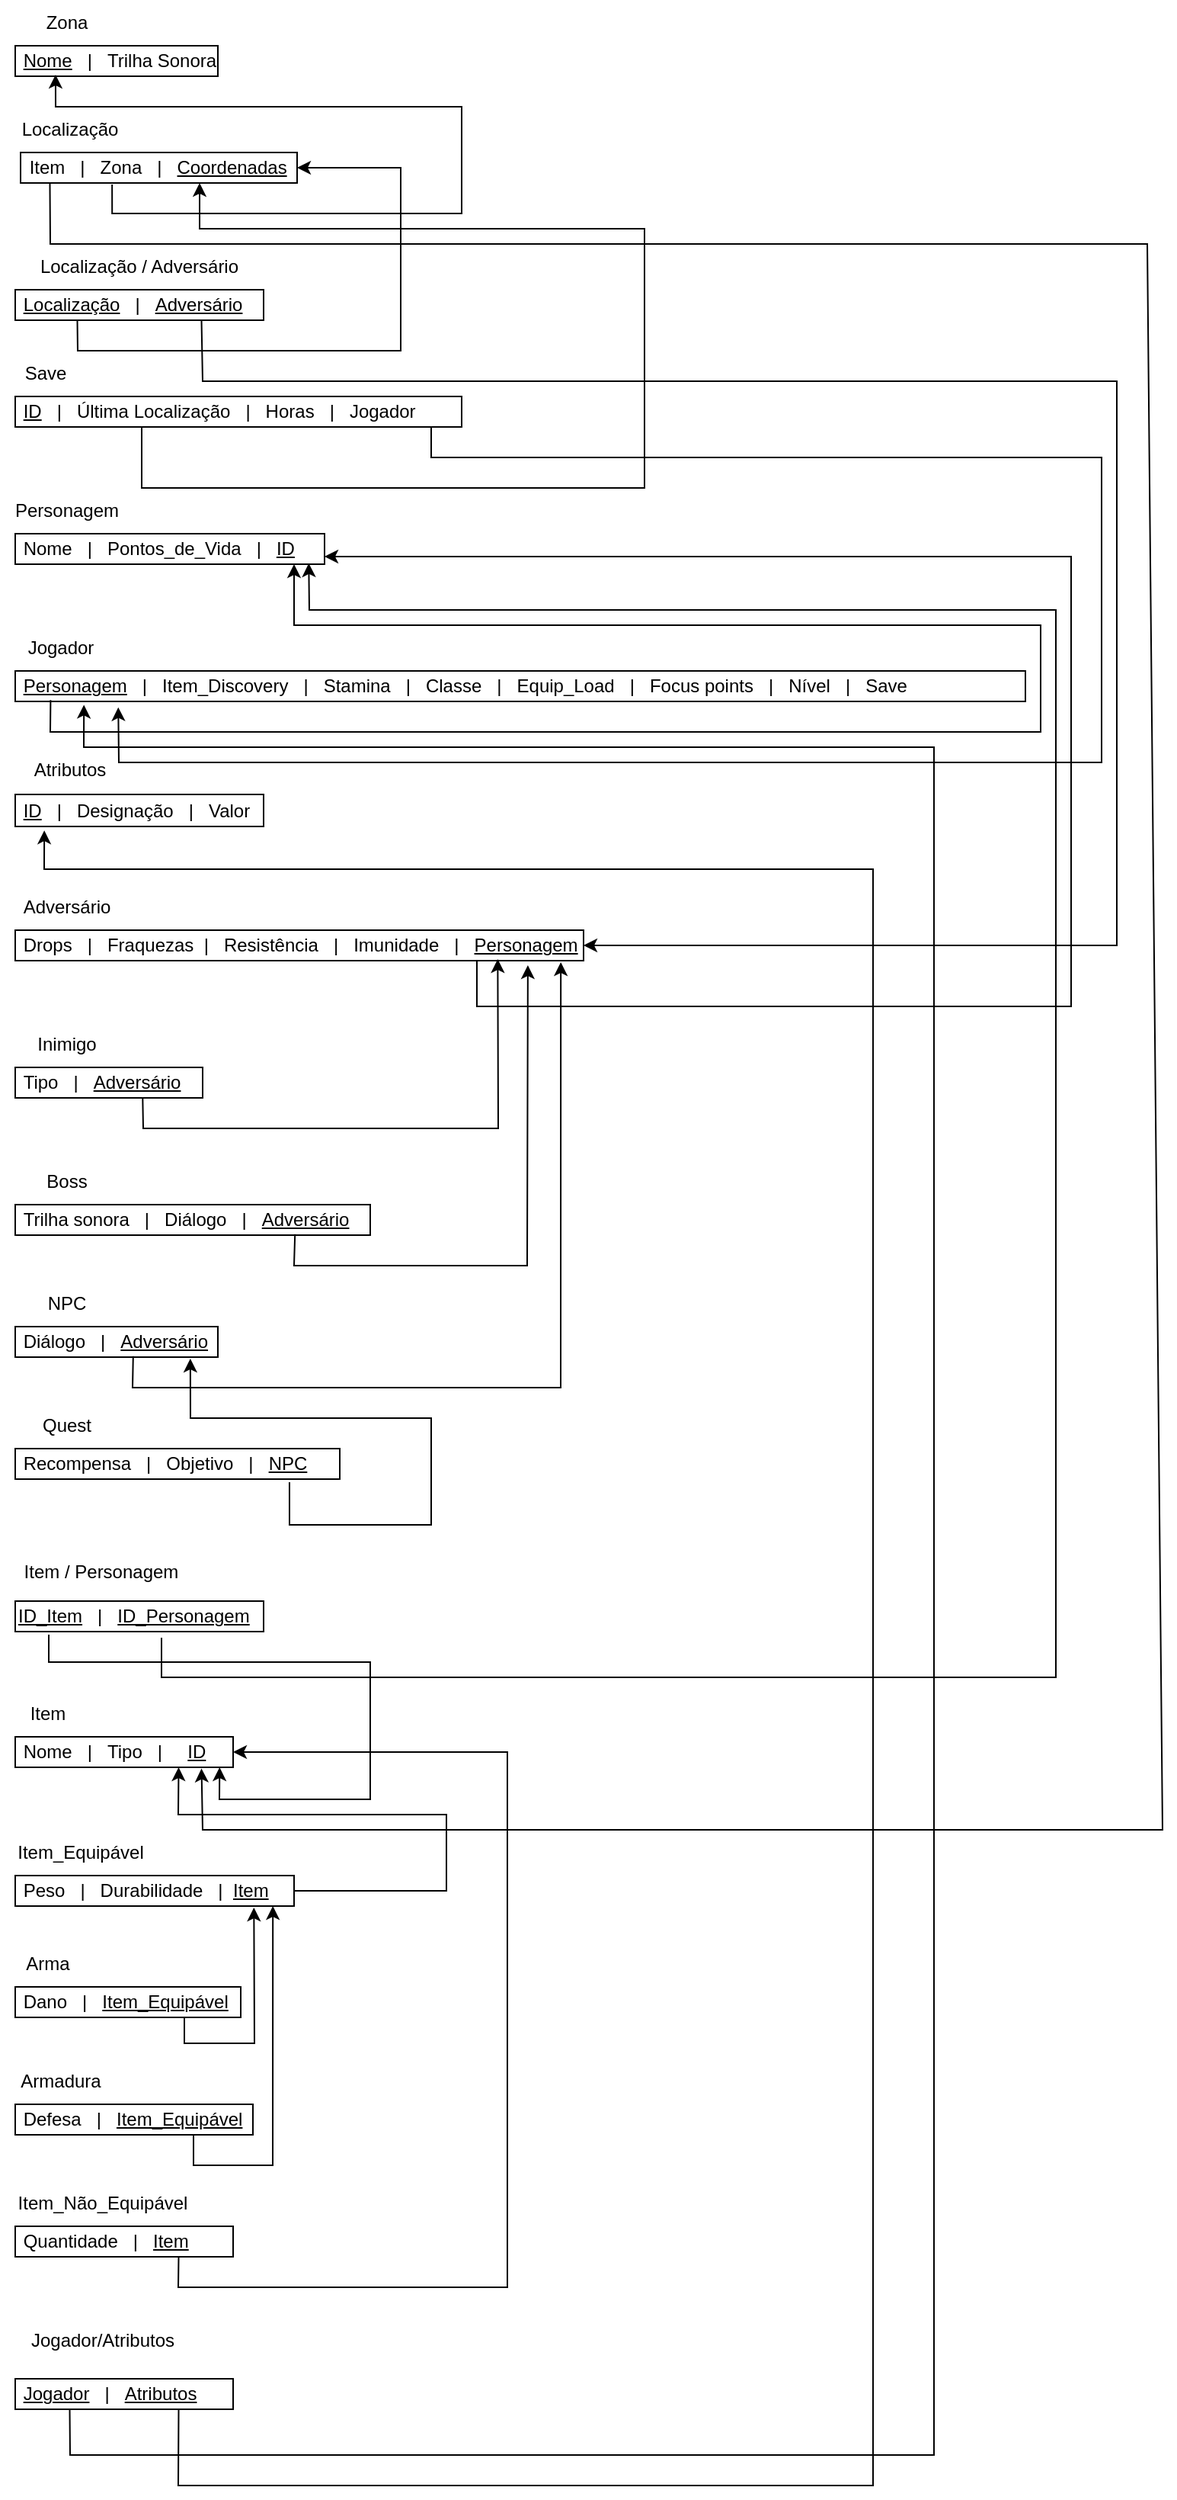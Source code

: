 <mxfile version="20.8.16" type="device"><diagram name="Página-1" id="jTwkeqCfxDg9fmiuCzxP"><mxGraphModel dx="1877" dy="1798" grid="1" gridSize="10" guides="1" tooltips="1" connect="1" arrows="1" fold="1" page="1" pageScale="1" pageWidth="827" pageHeight="1169" math="0" shadow="0"><root><mxCell id="0"/><mxCell id="1" parent="0"/><mxCell id="GS0Mjt_ixqJvRbCKe2FP-1" value="&amp;nbsp;&lt;u style=&quot;border-color: var(--border-color);&quot;&gt;ID&lt;/u&gt;&lt;span style=&quot;border-color: var(--border-color);&quot;&gt;&amp;nbsp; &amp;nbsp;|&amp;nbsp; &amp;nbsp;Última&amp;nbsp;&lt;/span&gt;Localização&amp;nbsp; &amp;nbsp;|&amp;nbsp; &amp;nbsp;Horas&amp;nbsp; &amp;nbsp;|&amp;nbsp; &amp;nbsp;Jogador&amp;nbsp;" style="rounded=0;whiteSpace=wrap;html=1;align=left;" parent="1" vertex="1"><mxGeometry x="-563" y="240" width="293" height="20" as="geometry"/></mxCell><mxCell id="GS0Mjt_ixqJvRbCKe2FP-2" value="Save" style="text;html=1;strokeColor=none;fillColor=none;align=center;verticalAlign=middle;whiteSpace=wrap;rounded=0;" parent="1" vertex="1"><mxGeometry x="-573" y="210" width="60" height="30" as="geometry"/></mxCell><mxCell id="GS0Mjt_ixqJvRbCKe2FP-3" value="&amp;nbsp;Item&amp;nbsp; &amp;nbsp;|&amp;nbsp; &amp;nbsp;Zona&amp;nbsp; &amp;nbsp;|&amp;nbsp; &amp;nbsp;&lt;u&gt;Coordenadas&lt;/u&gt;" style="rounded=0;whiteSpace=wrap;html=1;align=left;" parent="1" vertex="1"><mxGeometry x="-559.5" y="80" width="181.5" height="20" as="geometry"/></mxCell><mxCell id="GS0Mjt_ixqJvRbCKe2FP-4" value="Localização" style="text;html=1;strokeColor=none;fillColor=none;align=center;verticalAlign=middle;whiteSpace=wrap;rounded=0;" parent="1" vertex="1"><mxGeometry x="-557" y="50" width="60" height="30" as="geometry"/></mxCell><mxCell id="GS0Mjt_ixqJvRbCKe2FP-5" value="&amp;nbsp;Nome&amp;nbsp; &amp;nbsp;|&amp;nbsp; &amp;nbsp;Pontos_de_Vida&amp;nbsp; &amp;nbsp;|&amp;nbsp; &amp;nbsp;&lt;u style=&quot;border-color: var(--border-color);&quot;&gt;ID&lt;/u&gt;&lt;span style=&quot;border-color: var(--border-color);&quot;&gt;&amp;nbsp; &amp;nbsp;&lt;/span&gt;" style="rounded=0;whiteSpace=wrap;html=1;align=left;" parent="1" vertex="1"><mxGeometry x="-563" y="330" width="203" height="20" as="geometry"/></mxCell><mxCell id="GS0Mjt_ixqJvRbCKe2FP-6" value="Personagem" style="text;html=1;strokeColor=none;fillColor=none;align=center;verticalAlign=middle;whiteSpace=wrap;rounded=0;" parent="1" vertex="1"><mxGeometry x="-559" y="300" width="60" height="30" as="geometry"/></mxCell><mxCell id="GS0Mjt_ixqJvRbCKe2FP-7" value="&lt;span style=&quot;border-color: var(--border-color);&quot;&gt;&amp;nbsp;&lt;/span&gt;&lt;u style=&quot;border-color: var(--border-color);&quot;&gt;Personagem&lt;/u&gt;&lt;span style=&quot;border-color: var(--border-color);&quot;&gt;&amp;nbsp; &amp;nbsp;|&amp;nbsp; &amp;nbsp;&lt;/span&gt;Item_Discovery&amp;nbsp; &amp;nbsp;|&amp;nbsp; &amp;nbsp;Stamina&amp;nbsp; &amp;nbsp;|&amp;nbsp; &amp;nbsp;Classe&amp;nbsp; &amp;nbsp;|&amp;nbsp; &amp;nbsp;Equip_Load&amp;nbsp; &amp;nbsp;|&amp;nbsp; &amp;nbsp;Focus points&amp;nbsp; &amp;nbsp;|&amp;nbsp; &amp;nbsp;Nível&amp;nbsp; &amp;nbsp;|&amp;nbsp; &amp;nbsp;Save" style="rounded=0;whiteSpace=wrap;html=1;align=left;" parent="1" vertex="1"><mxGeometry x="-563" y="420" width="663" height="20" as="geometry"/></mxCell><mxCell id="GS0Mjt_ixqJvRbCKe2FP-8" value="Jogador" style="text;html=1;strokeColor=none;fillColor=none;align=center;verticalAlign=middle;whiteSpace=wrap;rounded=0;" parent="1" vertex="1"><mxGeometry x="-563" y="390" width="60" height="30" as="geometry"/></mxCell><mxCell id="GS0Mjt_ixqJvRbCKe2FP-9" value="&amp;nbsp;Drops&amp;nbsp; &amp;nbsp;|&amp;nbsp; &amp;nbsp;Fraquezas&amp;nbsp; |&amp;nbsp; &amp;nbsp;Resistência&amp;nbsp; &amp;nbsp;|&amp;nbsp; &amp;nbsp;Imunidade&amp;nbsp; &amp;nbsp;|&amp;nbsp; &amp;nbsp;&lt;u&gt;Personagem&lt;/u&gt;" style="rounded=0;whiteSpace=wrap;html=1;align=left;" parent="1" vertex="1"><mxGeometry x="-563" y="590" width="373" height="20" as="geometry"/></mxCell><mxCell id="GS0Mjt_ixqJvRbCKe2FP-10" value="Adversário" style="text;html=1;strokeColor=none;fillColor=none;align=center;verticalAlign=middle;whiteSpace=wrap;rounded=0;" parent="1" vertex="1"><mxGeometry x="-559.5" y="560" width="60" height="30" as="geometry"/></mxCell><mxCell id="GS0Mjt_ixqJvRbCKe2FP-12" value="&amp;nbsp;Recompensa&amp;nbsp; &amp;nbsp;|&amp;nbsp; &amp;nbsp;Objetivo&amp;nbsp; &amp;nbsp;|&amp;nbsp; &amp;nbsp;&lt;u&gt;NPC&lt;/u&gt;" style="rounded=0;whiteSpace=wrap;html=1;align=left;" parent="1" vertex="1"><mxGeometry x="-563" y="930" width="213" height="20" as="geometry"/></mxCell><mxCell id="GS0Mjt_ixqJvRbCKe2FP-13" value="Quest" style="text;html=1;strokeColor=none;fillColor=none;align=center;verticalAlign=middle;whiteSpace=wrap;rounded=0;" parent="1" vertex="1"><mxGeometry x="-559" y="900" width="60" height="30" as="geometry"/></mxCell><mxCell id="GS0Mjt_ixqJvRbCKe2FP-14" value="&amp;nbsp;Tipo&amp;nbsp; &amp;nbsp;|&amp;nbsp; &amp;nbsp;&lt;u&gt;Adversário&lt;/u&gt;" style="rounded=0;whiteSpace=wrap;html=1;align=left;" parent="1" vertex="1"><mxGeometry x="-563" y="680" width="123" height="20" as="geometry"/></mxCell><mxCell id="GS0Mjt_ixqJvRbCKe2FP-15" value="Inimigo" style="text;html=1;strokeColor=none;fillColor=none;align=center;verticalAlign=middle;whiteSpace=wrap;rounded=0;" parent="1" vertex="1"><mxGeometry x="-559" y="650" width="60" height="30" as="geometry"/></mxCell><mxCell id="GS0Mjt_ixqJvRbCKe2FP-16" value="&amp;nbsp;Trilha sonora&amp;nbsp; &amp;nbsp;|&amp;nbsp; &amp;nbsp;Diálogo&amp;nbsp; &amp;nbsp;|&amp;nbsp; &amp;nbsp;&lt;u&gt;Adversário&lt;/u&gt;" style="rounded=0;whiteSpace=wrap;html=1;align=left;" parent="1" vertex="1"><mxGeometry x="-563" y="770" width="233" height="20" as="geometry"/></mxCell><mxCell id="GS0Mjt_ixqJvRbCKe2FP-17" value="Boss" style="text;html=1;strokeColor=none;fillColor=none;align=center;verticalAlign=middle;whiteSpace=wrap;rounded=0;" parent="1" vertex="1"><mxGeometry x="-559" y="740" width="60" height="30" as="geometry"/></mxCell><mxCell id="GS0Mjt_ixqJvRbCKe2FP-18" value="&amp;nbsp;Peso&amp;nbsp; &amp;nbsp;|&amp;nbsp; &amp;nbsp;Durabilidade&amp;nbsp; &amp;nbsp;|&amp;nbsp; &lt;u&gt;Item&lt;/u&gt;" style="rounded=0;whiteSpace=wrap;html=1;align=left;" parent="1" vertex="1"><mxGeometry x="-563" y="1210" width="183" height="20" as="geometry"/></mxCell><mxCell id="GS0Mjt_ixqJvRbCKe2FP-19" value="Item_Equipável" style="text;html=1;strokeColor=none;fillColor=none;align=center;verticalAlign=middle;whiteSpace=wrap;rounded=0;" parent="1" vertex="1"><mxGeometry x="-550" y="1180" width="60" height="30" as="geometry"/></mxCell><mxCell id="GS0Mjt_ixqJvRbCKe2FP-21" value="&amp;nbsp;Dano&amp;nbsp; &amp;nbsp;|&amp;nbsp; &amp;nbsp;&lt;u&gt;Item_Equipável&lt;/u&gt;" style="rounded=0;whiteSpace=wrap;html=1;align=left;" parent="1" vertex="1"><mxGeometry x="-563" y="1283" width="148" height="20" as="geometry"/></mxCell><mxCell id="GS0Mjt_ixqJvRbCKe2FP-22" value="Arma" style="text;html=1;strokeColor=none;fillColor=none;align=center;verticalAlign=middle;whiteSpace=wrap;rounded=0;" parent="1" vertex="1"><mxGeometry x="-563" y="1253" width="43" height="30" as="geometry"/></mxCell><mxCell id="GS0Mjt_ixqJvRbCKe2FP-23" value="&amp;nbsp;Defesa&amp;nbsp; &amp;nbsp;|&amp;nbsp; &amp;nbsp;&lt;u&gt;Item_Equipável&lt;/u&gt;" style="rounded=0;whiteSpace=wrap;html=1;align=left;" parent="1" vertex="1"><mxGeometry x="-563" y="1360" width="156" height="20" as="geometry"/></mxCell><mxCell id="GS0Mjt_ixqJvRbCKe2FP-24" value="Armadura" style="text;html=1;strokeColor=none;fillColor=none;align=center;verticalAlign=middle;whiteSpace=wrap;rounded=0;" parent="1" vertex="1"><mxGeometry x="-563" y="1330" width="60" height="30" as="geometry"/></mxCell><mxCell id="GS0Mjt_ixqJvRbCKe2FP-25" value="&amp;nbsp;&lt;u&gt;Nome&lt;/u&gt;&amp;nbsp; &amp;nbsp;|&amp;nbsp; &amp;nbsp;Trilha Sonora" style="rounded=0;whiteSpace=wrap;html=1;align=left;" parent="1" vertex="1"><mxGeometry x="-563" y="10" width="133" height="20" as="geometry"/></mxCell><mxCell id="GS0Mjt_ixqJvRbCKe2FP-26" value="Zona" style="text;html=1;strokeColor=none;fillColor=none;align=center;verticalAlign=middle;whiteSpace=wrap;rounded=0;" parent="1" vertex="1"><mxGeometry x="-559" y="-20" width="60" height="30" as="geometry"/></mxCell><mxCell id="GS0Mjt_ixqJvRbCKe2FP-33" value="Atributos" style="text;html=1;strokeColor=none;fillColor=none;align=center;verticalAlign=middle;whiteSpace=wrap;rounded=0;" parent="1" vertex="1"><mxGeometry x="-557" y="469" width="60" height="31" as="geometry"/></mxCell><mxCell id="GS0Mjt_ixqJvRbCKe2FP-34" value="&amp;nbsp;&lt;span style=&quot;border-color: var(--border-color);&quot;&gt;&lt;u&gt;ID&lt;/u&gt;&lt;/span&gt;&lt;span style=&quot;border-color: var(--border-color);&quot;&gt;&amp;nbsp; &amp;nbsp;|&amp;nbsp; &amp;nbsp;Designação&amp;nbsp; &amp;nbsp;|&amp;nbsp; &amp;nbsp;Valor&lt;/span&gt;" style="rounded=0;whiteSpace=wrap;html=1;align=left;" parent="1" vertex="1"><mxGeometry x="-563" y="501" width="163" height="21" as="geometry"/></mxCell><mxCell id="GS0Mjt_ixqJvRbCKe2FP-37" value="Item / Personagem" style="text;html=1;strokeColor=none;fillColor=none;align=center;verticalAlign=middle;whiteSpace=wrap;rounded=0;" parent="1" vertex="1"><mxGeometry x="-559.5" y="996" width="105" height="30" as="geometry"/></mxCell><mxCell id="GS0Mjt_ixqJvRbCKe2FP-38" value="&lt;u&gt;ID_Item&lt;/u&gt;&amp;nbsp; &amp;nbsp;|&amp;nbsp; &amp;nbsp;&lt;u&gt;ID_Personagem&lt;/u&gt;" style="rounded=0;whiteSpace=wrap;html=1;align=left;" parent="1" vertex="1"><mxGeometry x="-563" y="1030" width="163" height="20" as="geometry"/></mxCell><mxCell id="MxiihjndVmWHOQsN5EO0-11" value="&amp;nbsp;Diálogo&amp;nbsp; &amp;nbsp;|&amp;nbsp; &amp;nbsp;&lt;u&gt;Adversário&lt;/u&gt;&amp;nbsp;" style="rounded=0;whiteSpace=wrap;html=1;align=left;" parent="1" vertex="1"><mxGeometry x="-563" y="850" width="133" height="20" as="geometry"/></mxCell><mxCell id="MxiihjndVmWHOQsN5EO0-12" value="NPC" style="text;html=1;strokeColor=none;fillColor=none;align=center;verticalAlign=middle;whiteSpace=wrap;rounded=0;" parent="1" vertex="1"><mxGeometry x="-559" y="820" width="60" height="30" as="geometry"/></mxCell><mxCell id="MxiihjndVmWHOQsN5EO0-13" value="Item" style="text;html=1;strokeColor=none;fillColor=none;align=center;verticalAlign=middle;whiteSpace=wrap;rounded=0;" parent="1" vertex="1"><mxGeometry x="-563" y="1089" width="43" height="30" as="geometry"/></mxCell><mxCell id="MxiihjndVmWHOQsN5EO0-14" value="&amp;nbsp;Nome&amp;nbsp; &amp;nbsp;|&amp;nbsp; &amp;nbsp;Tipo&amp;nbsp; &amp;nbsp;|&amp;nbsp; &amp;nbsp; &amp;nbsp;&lt;u&gt;ID&lt;/u&gt;&amp;nbsp; &amp;nbsp;" style="rounded=0;whiteSpace=wrap;html=1;align=left;" parent="1" vertex="1"><mxGeometry x="-563" y="1119" width="143" height="20" as="geometry"/></mxCell><mxCell id="MxiihjndVmWHOQsN5EO0-15" value="&amp;nbsp;Quantidade&amp;nbsp; &amp;nbsp;|&amp;nbsp; &amp;nbsp;&lt;u&gt;Item&lt;/u&gt;" style="rounded=0;whiteSpace=wrap;html=1;align=left;" parent="1" vertex="1"><mxGeometry x="-563" y="1440" width="143" height="20" as="geometry"/></mxCell><mxCell id="MxiihjndVmWHOQsN5EO0-16" value="Item_Não_Equipável" style="text;html=1;strokeColor=none;fillColor=none;align=center;verticalAlign=middle;whiteSpace=wrap;rounded=0;" parent="1" vertex="1"><mxGeometry x="-563" y="1410" width="115" height="30" as="geometry"/></mxCell><mxCell id="MxiihjndVmWHOQsN5EO0-17" value="&amp;nbsp;&lt;u&gt;Localização&lt;/u&gt;&amp;nbsp; &amp;nbsp;|&amp;nbsp; &amp;nbsp;&lt;u&gt;Adversário&lt;/u&gt;" style="rounded=0;whiteSpace=wrap;html=1;align=left;" parent="1" vertex="1"><mxGeometry x="-563" y="170" width="163" height="20" as="geometry"/></mxCell><mxCell id="MxiihjndVmWHOQsN5EO0-18" value="Localização / Adversário" style="text;html=1;strokeColor=none;fillColor=none;align=center;verticalAlign=middle;whiteSpace=wrap;rounded=0;" parent="1" vertex="1"><mxGeometry x="-563" y="140" width="163" height="30" as="geometry"/></mxCell><mxCell id="MxiihjndVmWHOQsN5EO0-20" value="" style="endArrow=classic;html=1;rounded=0;entryX=0.949;entryY=0.97;entryDx=0;entryDy=0;entryPerimeter=0;exitX=0.589;exitY=1.2;exitDx=0;exitDy=0;exitPerimeter=0;" parent="1" source="GS0Mjt_ixqJvRbCKe2FP-38" target="GS0Mjt_ixqJvRbCKe2FP-5" edge="1"><mxGeometry width="50" height="50" relative="1" as="geometry"><mxPoint x="-260" y="510" as="sourcePoint"/><mxPoint x="-210" y="460" as="targetPoint"/><Array as="points"><mxPoint x="-467" y="1080"/><mxPoint x="120" y="1080"/><mxPoint x="120" y="380"/><mxPoint x="-370" y="380"/></Array></mxGeometry></mxCell><mxCell id="MxiihjndVmWHOQsN5EO0-23" value="" style="endArrow=classic;html=1;rounded=0;exitX=0.135;exitY=1.1;exitDx=0;exitDy=0;exitPerimeter=0;entryX=0.938;entryY=1;entryDx=0;entryDy=0;entryPerimeter=0;" parent="1" source="GS0Mjt_ixqJvRbCKe2FP-38" target="MxiihjndVmWHOQsN5EO0-14" edge="1"><mxGeometry width="50" height="50" relative="1" as="geometry"><mxPoint x="-260" y="1200" as="sourcePoint"/><mxPoint x="-460" y="1140" as="targetPoint"/><Array as="points"><mxPoint x="-541" y="1070"/><mxPoint x="-330" y="1070"/><mxPoint x="-330" y="1160"/><mxPoint x="-429" y="1160"/></Array></mxGeometry></mxCell><mxCell id="MxiihjndVmWHOQsN5EO0-25" value="" style="endArrow=classic;html=1;rounded=0;entryX=1;entryY=0.5;entryDx=0;entryDy=0;exitX=0.75;exitY=1;exitDx=0;exitDy=0;" parent="1" source="MxiihjndVmWHOQsN5EO0-15" target="MxiihjndVmWHOQsN5EO0-14" edge="1"><mxGeometry width="50" height="50" relative="1" as="geometry"><mxPoint x="-260" y="1200" as="sourcePoint"/><mxPoint x="-210" y="1150" as="targetPoint"/><Array as="points"><mxPoint x="-456" y="1480"/><mxPoint x="-240" y="1480"/><mxPoint x="-240" y="1129"/></Array></mxGeometry></mxCell><mxCell id="MxiihjndVmWHOQsN5EO0-26" value="" style="endArrow=classic;html=1;rounded=0;exitX=1;exitY=0.5;exitDx=0;exitDy=0;entryX=0.75;entryY=1;entryDx=0;entryDy=0;" parent="1" source="GS0Mjt_ixqJvRbCKe2FP-18" target="MxiihjndVmWHOQsN5EO0-14" edge="1"><mxGeometry width="50" height="50" relative="1" as="geometry"><mxPoint x="-260" y="1220" as="sourcePoint"/><mxPoint x="-360" y="1140" as="targetPoint"/><Array as="points"><mxPoint x="-280" y="1220"/><mxPoint x="-280" y="1170"/><mxPoint x="-456" y="1170"/></Array></mxGeometry></mxCell><mxCell id="MxiihjndVmWHOQsN5EO0-27" value="" style="endArrow=classic;html=1;rounded=0;entryX=0.856;entryY=1.05;entryDx=0;entryDy=0;entryPerimeter=0;exitX=0.75;exitY=1;exitDx=0;exitDy=0;" parent="1" source="GS0Mjt_ixqJvRbCKe2FP-21" target="GS0Mjt_ixqJvRbCKe2FP-18" edge="1"><mxGeometry width="50" height="50" relative="1" as="geometry"><mxPoint x="-260" y="1220" as="sourcePoint"/><mxPoint x="-210" y="1170" as="targetPoint"/><Array as="points"><mxPoint x="-452" y="1320"/><mxPoint x="-406" y="1320"/></Array></mxGeometry></mxCell><mxCell id="MxiihjndVmWHOQsN5EO0-28" value="" style="endArrow=classic;html=1;rounded=0;entryX=0.924;entryY=1;entryDx=0;entryDy=0;entryPerimeter=0;exitX=0.75;exitY=1;exitDx=0;exitDy=0;" parent="1" source="GS0Mjt_ixqJvRbCKe2FP-23" target="GS0Mjt_ixqJvRbCKe2FP-18" edge="1"><mxGeometry width="50" height="50" relative="1" as="geometry"><mxPoint x="-260" y="1220" as="sourcePoint"/><mxPoint x="-210" y="1170" as="targetPoint"/><Array as="points"><mxPoint x="-446" y="1400"/><mxPoint x="-394" y="1400"/></Array></mxGeometry></mxCell><mxCell id="MxiihjndVmWHOQsN5EO0-29" value="" style="endArrow=classic;html=1;rounded=0;exitX=0.035;exitY=0.954;exitDx=0;exitDy=0;exitPerimeter=0;" parent="1" source="GS0Mjt_ixqJvRbCKe2FP-7" edge="1"><mxGeometry width="50" height="50" relative="1" as="geometry"><mxPoint x="-545" y="440" as="sourcePoint"/><mxPoint x="-380" y="350" as="targetPoint"/><Array as="points"><mxPoint x="-540" y="460"/><mxPoint x="110" y="460"/><mxPoint x="110" y="390"/><mxPoint x="-380" y="390"/></Array></mxGeometry></mxCell><mxCell id="MxiihjndVmWHOQsN5EO0-30" value="" style="endArrow=classic;html=1;rounded=0;entryX=1;entryY=0.75;entryDx=0;entryDy=0;" parent="1" target="GS0Mjt_ixqJvRbCKe2FP-5" edge="1"><mxGeometry width="50" height="50" relative="1" as="geometry"><mxPoint x="-260" y="610" as="sourcePoint"/><mxPoint x="-210" y="380" as="targetPoint"/><Array as="points"><mxPoint x="-260" y="640"/><mxPoint x="130" y="640"/><mxPoint x="130" y="345"/></Array></mxGeometry></mxCell><mxCell id="MxiihjndVmWHOQsN5EO0-32" value="" style="endArrow=classic;html=1;rounded=0;entryX=0.96;entryY=1.05;entryDx=0;entryDy=0;entryPerimeter=0;exitX=0.582;exitY=0.97;exitDx=0;exitDy=0;exitPerimeter=0;" parent="1" source="MxiihjndVmWHOQsN5EO0-11" target="GS0Mjt_ixqJvRbCKe2FP-9" edge="1"><mxGeometry width="50" height="50" relative="1" as="geometry"><mxPoint x="-451" y="870" as="sourcePoint"/><mxPoint x="-210" y="720" as="targetPoint"/><Array as="points"><mxPoint x="-486" y="890"/><mxPoint x="-205" y="890"/></Array></mxGeometry></mxCell><mxCell id="MxiihjndVmWHOQsN5EO0-33" value="" style="endArrow=classic;html=1;rounded=0;entryX=0.902;entryY=1.15;entryDx=0;entryDy=0;entryPerimeter=0;exitX=0.788;exitY=0.97;exitDx=0;exitDy=0;exitPerimeter=0;" parent="1" source="GS0Mjt_ixqJvRbCKe2FP-16" target="GS0Mjt_ixqJvRbCKe2FP-9" edge="1"><mxGeometry width="50" height="50" relative="1" as="geometry"><mxPoint x="-260" y="770" as="sourcePoint"/><mxPoint x="-210" y="720" as="targetPoint"/><Array as="points"><mxPoint x="-380" y="810"/><mxPoint x="-227" y="810"/></Array></mxGeometry></mxCell><mxCell id="MxiihjndVmWHOQsN5EO0-34" value="" style="endArrow=classic;html=1;rounded=0;entryX=0.849;entryY=0.95;entryDx=0;entryDy=0;entryPerimeter=0;exitX=0.68;exitY=0.99;exitDx=0;exitDy=0;exitPerimeter=0;" parent="1" source="GS0Mjt_ixqJvRbCKe2FP-14" target="GS0Mjt_ixqJvRbCKe2FP-9" edge="1"><mxGeometry width="50" height="50" relative="1" as="geometry"><mxPoint x="-260" y="770" as="sourcePoint"/><mxPoint x="-210" y="720" as="targetPoint"/><Array as="points"><mxPoint x="-479" y="720"/><mxPoint x="-246" y="720"/></Array></mxGeometry></mxCell><mxCell id="MxiihjndVmWHOQsN5EO0-35" value="" style="endArrow=classic;html=1;rounded=0;entryX=0.864;entryY=1.05;entryDx=0;entryDy=0;exitX=0.845;exitY=1.1;exitDx=0;exitDy=0;exitPerimeter=0;entryPerimeter=0;" parent="1" source="GS0Mjt_ixqJvRbCKe2FP-12" target="MxiihjndVmWHOQsN5EO0-11" edge="1"><mxGeometry width="50" height="50" relative="1" as="geometry"><mxPoint x="-260" y="970" as="sourcePoint"/><mxPoint x="-210" y="920" as="targetPoint"/><Array as="points"><mxPoint x="-383" y="980"/><mxPoint x="-290" y="980"/><mxPoint x="-290" y="910"/><mxPoint x="-448" y="910"/></Array></mxGeometry></mxCell><mxCell id="MxiihjndVmWHOQsN5EO0-36" value="" style="endArrow=classic;html=1;rounded=0;entryX=1;entryY=0.5;entryDx=0;entryDy=0;exitX=0.25;exitY=1;exitDx=0;exitDy=0;" parent="1" source="MxiihjndVmWHOQsN5EO0-17" target="GS0Mjt_ixqJvRbCKe2FP-3" edge="1"><mxGeometry width="50" height="50" relative="1" as="geometry"><mxPoint x="-550" y="190" as="sourcePoint"/><mxPoint x="-210" y="280" as="targetPoint"/><Array as="points"><mxPoint x="-522" y="210"/><mxPoint x="-310" y="210"/><mxPoint x="-310" y="90"/></Array></mxGeometry></mxCell><mxCell id="MxiihjndVmWHOQsN5EO0-37" value="" style="endArrow=classic;html=1;rounded=0;entryX=1;entryY=0.5;entryDx=0;entryDy=0;exitX=0.75;exitY=1;exitDx=0;exitDy=0;" parent="1" source="MxiihjndVmWHOQsN5EO0-17" target="GS0Mjt_ixqJvRbCKe2FP-9" edge="1"><mxGeometry width="50" height="50" relative="1" as="geometry"><mxPoint x="-260" y="460" as="sourcePoint"/><mxPoint x="-210" y="410" as="targetPoint"/><Array as="points"><mxPoint x="-440" y="230"/><mxPoint x="160" y="230"/><mxPoint x="160" y="600"/></Array></mxGeometry></mxCell><mxCell id="MxiihjndVmWHOQsN5EO0-38" value="" style="endArrow=none;html=1;rounded=0;startArrow=classic;startFill=1;endFill=0;" parent="1" edge="1"><mxGeometry width="50" height="50" relative="1" as="geometry"><mxPoint x="-442" y="100" as="sourcePoint"/><mxPoint x="-480" y="260" as="targetPoint"/><Array as="points"><mxPoint x="-442" y="130"/><mxPoint x="-150" y="130"/><mxPoint x="-150" y="300"/><mxPoint x="-480" y="300"/></Array></mxGeometry></mxCell><mxCell id="MxiihjndVmWHOQsN5EO0-39" value="" style="endArrow=none;html=1;rounded=0;entryX=0.106;entryY=1.007;entryDx=0;entryDy=0;entryPerimeter=0;exitX=0.855;exitY=1.04;exitDx=0;exitDy=0;endFill=0;startArrow=classic;startFill=1;exitPerimeter=0;" parent="1" source="MxiihjndVmWHOQsN5EO0-14" target="GS0Mjt_ixqJvRbCKe2FP-3" edge="1"><mxGeometry width="50" height="50" relative="1" as="geometry"><mxPoint x="-430" y="1142" as="sourcePoint"/><mxPoint x="-380" y="140" as="targetPoint"/><Array as="points"><mxPoint x="-440" y="1180"/><mxPoint x="190" y="1180"/><mxPoint x="180" y="140"/><mxPoint x="-540" y="140"/></Array></mxGeometry></mxCell><mxCell id="3UgtvPQV-fdwqgW3KcRj-6" value="" style="endArrow=classic;html=1;entryX=0.199;entryY=0.95;entryDx=0;entryDy=0;entryPerimeter=0;edgeStyle=orthogonalEdgeStyle;rounded=0;exitX=0.331;exitY=1.05;exitDx=0;exitDy=0;exitPerimeter=0;" parent="1" source="GS0Mjt_ixqJvRbCKe2FP-3" target="GS0Mjt_ixqJvRbCKe2FP-25" edge="1"><mxGeometry width="50" height="50" relative="1" as="geometry"><mxPoint x="-500" y="110" as="sourcePoint"/><mxPoint x="-410" y="20" as="targetPoint"/><Array as="points"><mxPoint x="-270" y="120"/><mxPoint x="-270" y="50"/><mxPoint x="-537" y="50"/></Array></mxGeometry></mxCell><mxCell id="zV_Fw8XQ4jbMBOikGUxV-1" value="" style="endArrow=classic;html=1;rounded=0;entryX=0.102;entryY=1.192;entryDx=0;entryDy=0;entryPerimeter=0;" parent="1" target="GS0Mjt_ixqJvRbCKe2FP-7" edge="1"><mxGeometry width="50" height="50" relative="1" as="geometry"><mxPoint x="-290" y="260" as="sourcePoint"/><mxPoint x="-240" y="210" as="targetPoint"/><Array as="points"><mxPoint x="-290" y="280"/><mxPoint x="150" y="280"/><mxPoint x="150" y="480"/><mxPoint x="-495" y="480"/></Array></mxGeometry></mxCell><mxCell id="cWH_l-jdezq-bkMMgq_--1" value="&amp;nbsp;&lt;u&gt;Jogador&lt;/u&gt;&amp;nbsp; &amp;nbsp;|&amp;nbsp; &amp;nbsp;&lt;u&gt;Atributos&lt;/u&gt;" style="rounded=0;whiteSpace=wrap;html=1;align=left;" parent="1" vertex="1"><mxGeometry x="-563" y="1540" width="143" height="20" as="geometry"/></mxCell><mxCell id="cWH_l-jdezq-bkMMgq_--2" value="Jogador/Atributos" style="text;html=1;strokeColor=none;fillColor=none;align=center;verticalAlign=middle;whiteSpace=wrap;rounded=0;" parent="1" vertex="1"><mxGeometry x="-563" y="1500" width="115" height="30" as="geometry"/></mxCell><mxCell id="cWH_l-jdezq-bkMMgq_--3" value="" style="endArrow=classic;html=1;rounded=0;entryX=0.068;entryY=1.11;entryDx=0;entryDy=0;entryPerimeter=0;exitX=0.25;exitY=1;exitDx=0;exitDy=0;" parent="1" source="cWH_l-jdezq-bkMMgq_--1" target="GS0Mjt_ixqJvRbCKe2FP-7" edge="1"><mxGeometry width="50" height="50" relative="1" as="geometry"><mxPoint x="-410" y="1580" as="sourcePoint"/><mxPoint x="-160" y="600" as="targetPoint"/><Array as="points"><mxPoint x="-527" y="1590"/><mxPoint x="40" y="1590"/><mxPoint x="40" y="470"/><mxPoint x="-518" y="470"/></Array></mxGeometry></mxCell><mxCell id="cWH_l-jdezq-bkMMgq_--4" value="" style="endArrow=classic;html=1;rounded=0;exitX=0.75;exitY=1;exitDx=0;exitDy=0;entryX=0.117;entryY=1.124;entryDx=0;entryDy=0;entryPerimeter=0;" parent="1" source="cWH_l-jdezq-bkMMgq_--1" target="GS0Mjt_ixqJvRbCKe2FP-34" edge="1"><mxGeometry width="50" height="50" relative="1" as="geometry"><mxPoint x="-210" y="1530" as="sourcePoint"/><mxPoint x="-490" y="540" as="targetPoint"/><Array as="points"><mxPoint x="-456" y="1610"/><mxPoint y="1610"/><mxPoint y="550"/><mxPoint x="-544" y="550"/></Array></mxGeometry></mxCell></root></mxGraphModel></diagram></mxfile>